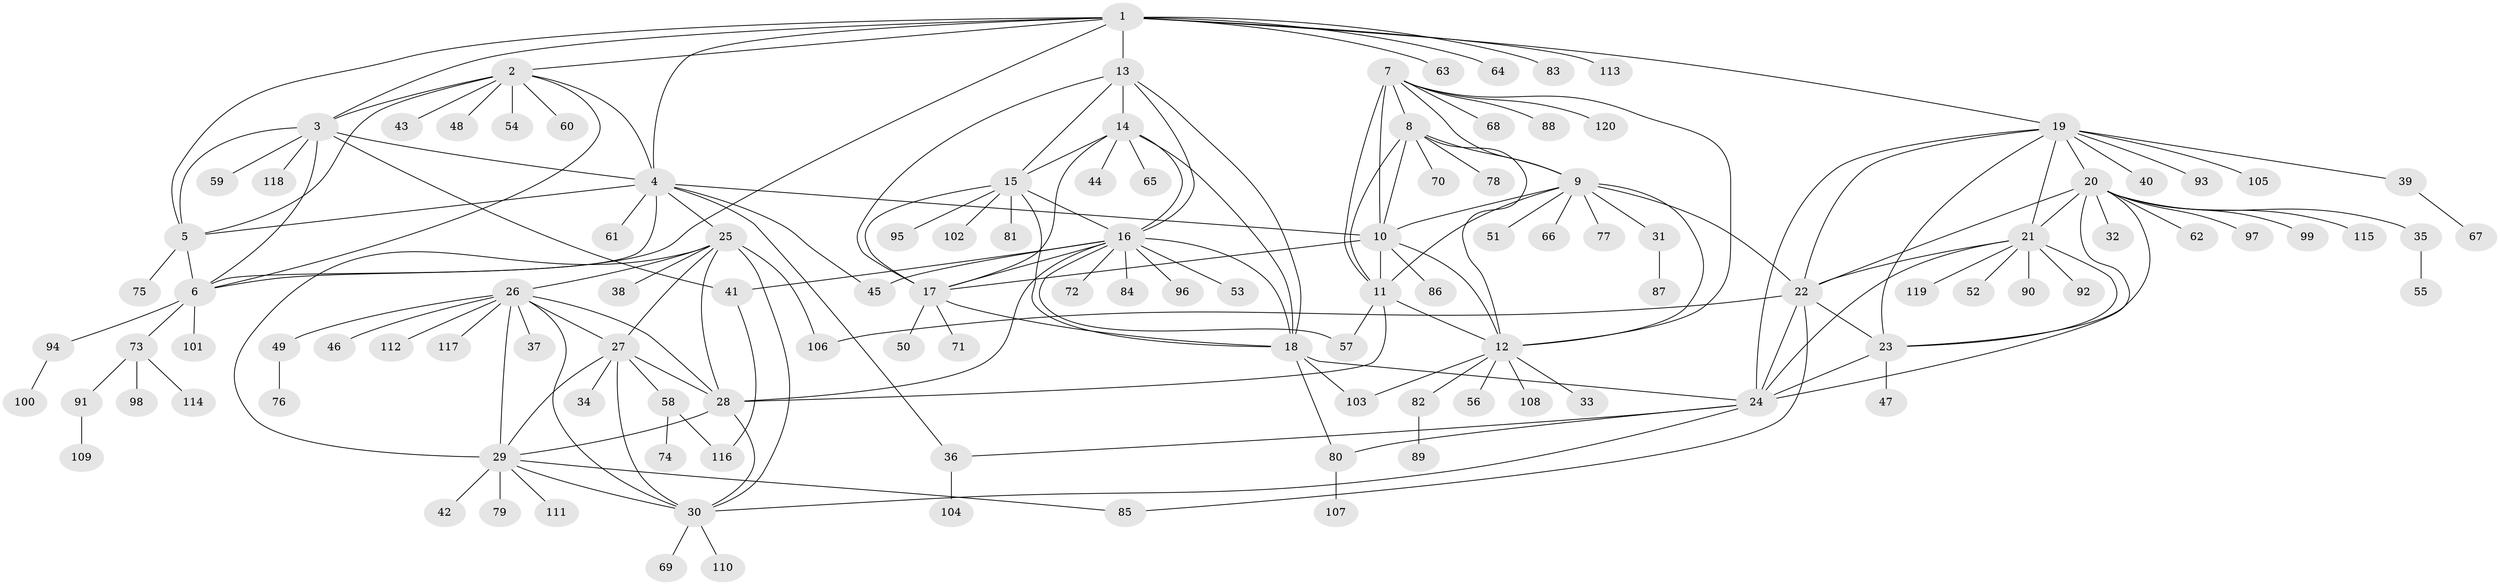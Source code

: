 // Generated by graph-tools (version 1.1) at 2025/54/03/09/25 04:54:51]
// undirected, 120 vertices, 184 edges
graph export_dot {
graph [start="1"]
  node [color=gray90,style=filled];
  1;
  2;
  3;
  4;
  5;
  6;
  7;
  8;
  9;
  10;
  11;
  12;
  13;
  14;
  15;
  16;
  17;
  18;
  19;
  20;
  21;
  22;
  23;
  24;
  25;
  26;
  27;
  28;
  29;
  30;
  31;
  32;
  33;
  34;
  35;
  36;
  37;
  38;
  39;
  40;
  41;
  42;
  43;
  44;
  45;
  46;
  47;
  48;
  49;
  50;
  51;
  52;
  53;
  54;
  55;
  56;
  57;
  58;
  59;
  60;
  61;
  62;
  63;
  64;
  65;
  66;
  67;
  68;
  69;
  70;
  71;
  72;
  73;
  74;
  75;
  76;
  77;
  78;
  79;
  80;
  81;
  82;
  83;
  84;
  85;
  86;
  87;
  88;
  89;
  90;
  91;
  92;
  93;
  94;
  95;
  96;
  97;
  98;
  99;
  100;
  101;
  102;
  103;
  104;
  105;
  106;
  107;
  108;
  109;
  110;
  111;
  112;
  113;
  114;
  115;
  116;
  117;
  118;
  119;
  120;
  1 -- 2;
  1 -- 3;
  1 -- 4;
  1 -- 5;
  1 -- 6;
  1 -- 13;
  1 -- 19;
  1 -- 63;
  1 -- 64;
  1 -- 83;
  1 -- 113;
  2 -- 3;
  2 -- 4;
  2 -- 5;
  2 -- 6;
  2 -- 43;
  2 -- 48;
  2 -- 54;
  2 -- 60;
  3 -- 4;
  3 -- 5;
  3 -- 6;
  3 -- 41;
  3 -- 59;
  3 -- 118;
  4 -- 5;
  4 -- 6;
  4 -- 10;
  4 -- 25;
  4 -- 36;
  4 -- 45;
  4 -- 61;
  5 -- 6;
  5 -- 75;
  6 -- 73;
  6 -- 94;
  6 -- 101;
  7 -- 8;
  7 -- 9;
  7 -- 10;
  7 -- 11;
  7 -- 12;
  7 -- 68;
  7 -- 88;
  7 -- 120;
  8 -- 9;
  8 -- 10;
  8 -- 11;
  8 -- 12;
  8 -- 70;
  8 -- 78;
  9 -- 10;
  9 -- 11;
  9 -- 12;
  9 -- 22;
  9 -- 31;
  9 -- 51;
  9 -- 66;
  9 -- 77;
  10 -- 11;
  10 -- 12;
  10 -- 17;
  10 -- 86;
  11 -- 12;
  11 -- 28;
  11 -- 57;
  12 -- 33;
  12 -- 56;
  12 -- 82;
  12 -- 103;
  12 -- 108;
  13 -- 14;
  13 -- 15;
  13 -- 16;
  13 -- 17;
  13 -- 18;
  14 -- 15;
  14 -- 16;
  14 -- 17;
  14 -- 18;
  14 -- 44;
  14 -- 65;
  15 -- 16;
  15 -- 17;
  15 -- 18;
  15 -- 81;
  15 -- 95;
  15 -- 102;
  16 -- 17;
  16 -- 18;
  16 -- 28;
  16 -- 41;
  16 -- 45;
  16 -- 53;
  16 -- 57;
  16 -- 72;
  16 -- 84;
  16 -- 96;
  17 -- 18;
  17 -- 50;
  17 -- 71;
  18 -- 24;
  18 -- 80;
  18 -- 103;
  19 -- 20;
  19 -- 21;
  19 -- 22;
  19 -- 23;
  19 -- 24;
  19 -- 39;
  19 -- 40;
  19 -- 93;
  19 -- 105;
  20 -- 21;
  20 -- 22;
  20 -- 23;
  20 -- 24;
  20 -- 32;
  20 -- 35;
  20 -- 62;
  20 -- 97;
  20 -- 99;
  20 -- 115;
  21 -- 22;
  21 -- 23;
  21 -- 24;
  21 -- 52;
  21 -- 90;
  21 -- 92;
  21 -- 119;
  22 -- 23;
  22 -- 24;
  22 -- 85;
  22 -- 106;
  23 -- 24;
  23 -- 47;
  24 -- 30;
  24 -- 36;
  24 -- 80;
  25 -- 26;
  25 -- 27;
  25 -- 28;
  25 -- 29;
  25 -- 30;
  25 -- 38;
  25 -- 106;
  26 -- 27;
  26 -- 28;
  26 -- 29;
  26 -- 30;
  26 -- 37;
  26 -- 46;
  26 -- 49;
  26 -- 112;
  26 -- 117;
  27 -- 28;
  27 -- 29;
  27 -- 30;
  27 -- 34;
  27 -- 58;
  28 -- 29;
  28 -- 30;
  29 -- 30;
  29 -- 42;
  29 -- 79;
  29 -- 85;
  29 -- 111;
  30 -- 69;
  30 -- 110;
  31 -- 87;
  35 -- 55;
  36 -- 104;
  39 -- 67;
  41 -- 116;
  49 -- 76;
  58 -- 74;
  58 -- 116;
  73 -- 91;
  73 -- 98;
  73 -- 114;
  80 -- 107;
  82 -- 89;
  91 -- 109;
  94 -- 100;
}
